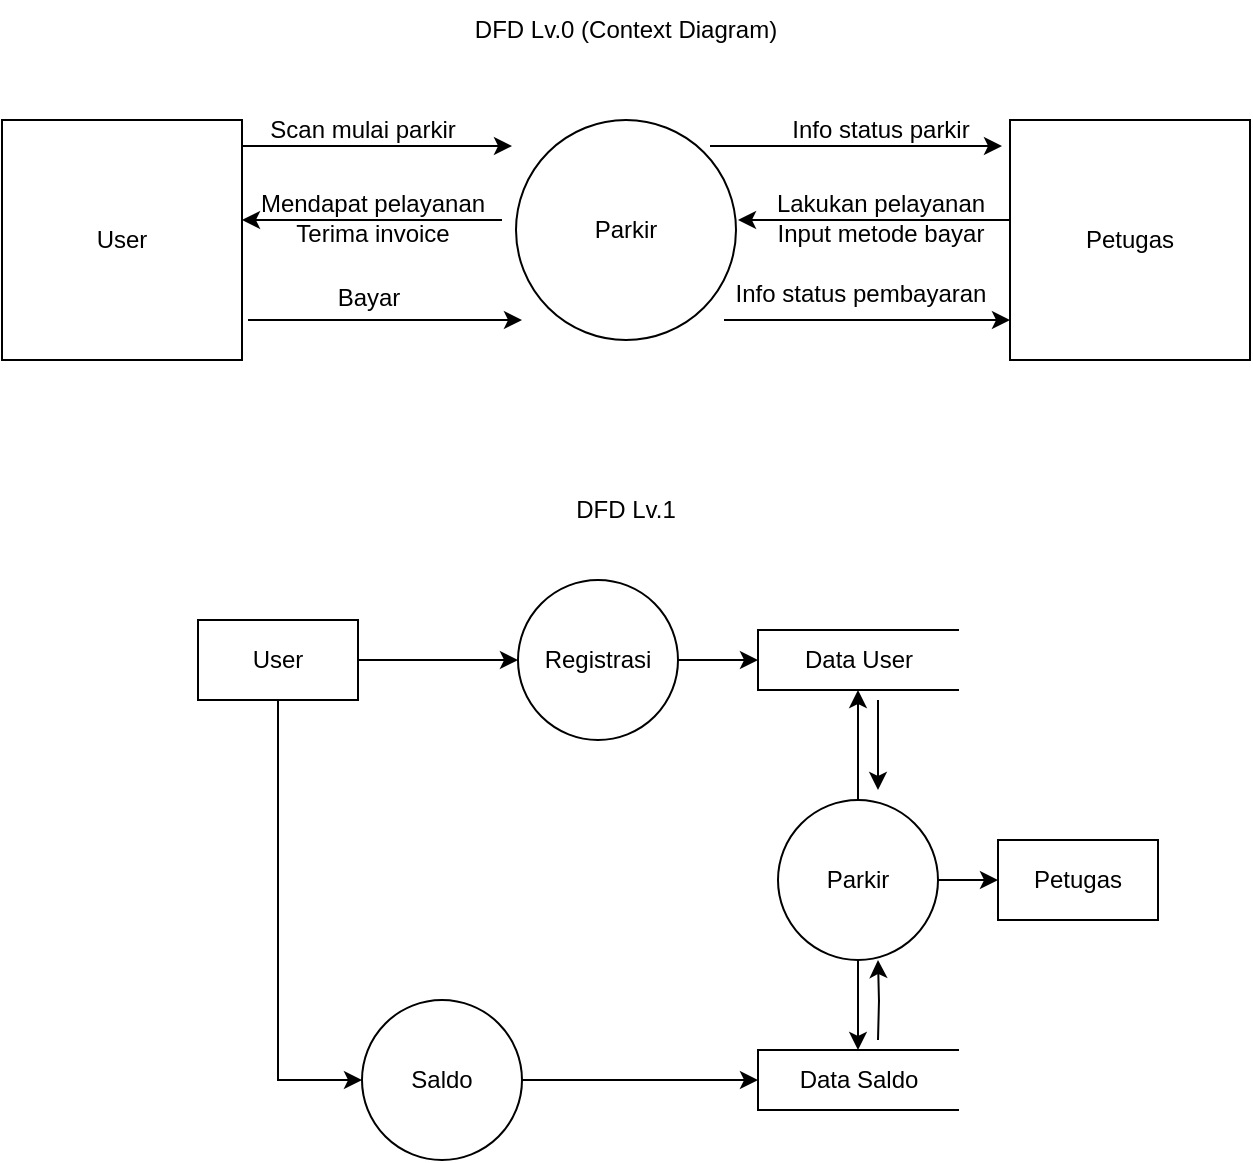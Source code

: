 <mxfile version="20.6.0" type="device"><diagram id="C5RBs43oDa-KdzZeNtuy" name="Page-1"><mxGraphModel dx="868" dy="463" grid="1" gridSize="10" guides="1" tooltips="1" connect="1" arrows="1" fold="1" page="1" pageScale="1" pageWidth="827" pageHeight="1169" math="0" shadow="0"><root><mxCell id="WIyWlLk6GJQsqaUBKTNV-0"/><mxCell id="WIyWlLk6GJQsqaUBKTNV-1" parent="WIyWlLk6GJQsqaUBKTNV-0"/><mxCell id="KQCHj9sFeCx0-ITzKYO3-4" style="edgeStyle=orthogonalEdgeStyle;rounded=0;orthogonalLoop=1;jettySize=auto;html=1;exitX=1;exitY=0.25;exitDx=0;exitDy=0;" parent="WIyWlLk6GJQsqaUBKTNV-1" edge="1"><mxGeometry relative="1" as="geometry"><mxPoint x="222.0" y="93" as="sourcePoint"/><mxPoint x="357" y="93" as="targetPoint"/><Array as="points"><mxPoint x="292" y="93"/></Array></mxGeometry></mxCell><mxCell id="KQCHj9sFeCx0-ITzKYO3-0" value="User" style="rounded=0;whiteSpace=wrap;html=1;" parent="WIyWlLk6GJQsqaUBKTNV-1" vertex="1"><mxGeometry x="102" y="80" width="120" height="120" as="geometry"/></mxCell><mxCell id="KQCHj9sFeCx0-ITzKYO3-10" style="edgeStyle=orthogonalEdgeStyle;rounded=0;orthogonalLoop=1;jettySize=auto;html=1;exitX=0;exitY=0.75;exitDx=0;exitDy=0;" parent="WIyWlLk6GJQsqaUBKTNV-1" edge="1"><mxGeometry relative="1" as="geometry"><mxPoint x="632" y="140" as="sourcePoint"/><mxPoint x="470" y="130" as="targetPoint"/><Array as="points"><mxPoint x="632" y="130"/></Array></mxGeometry></mxCell><mxCell id="KQCHj9sFeCx0-ITzKYO3-2" value="Petugas" style="rounded=0;whiteSpace=wrap;html=1;" parent="WIyWlLk6GJQsqaUBKTNV-1" vertex="1"><mxGeometry x="606" y="80" width="120" height="120" as="geometry"/></mxCell><mxCell id="KQCHj9sFeCx0-ITzKYO3-3" value="Parkir" style="ellipse;whiteSpace=wrap;html=1;aspect=fixed;" parent="WIyWlLk6GJQsqaUBKTNV-1" vertex="1"><mxGeometry x="359" y="80" width="110" height="110" as="geometry"/></mxCell><mxCell id="KQCHj9sFeCx0-ITzKYO3-5" value="Scan mulai parkir" style="text;html=1;align=center;verticalAlign=middle;resizable=0;points=[];autosize=1;strokeColor=none;fillColor=none;" parent="WIyWlLk6GJQsqaUBKTNV-1" vertex="1"><mxGeometry x="222" y="70" width="120" height="30" as="geometry"/></mxCell><mxCell id="KQCHj9sFeCx0-ITzKYO3-8" value="Info status parkir" style="text;html=1;align=center;verticalAlign=middle;resizable=0;points=[];autosize=1;strokeColor=none;fillColor=none;" parent="WIyWlLk6GJQsqaUBKTNV-1" vertex="1"><mxGeometry x="486" y="70" width="110" height="30" as="geometry"/></mxCell><mxCell id="KQCHj9sFeCx0-ITzKYO3-11" value="Input metode bayar" style="text;html=1;align=center;verticalAlign=middle;resizable=0;points=[];autosize=1;strokeColor=none;fillColor=none;" parent="WIyWlLk6GJQsqaUBKTNV-1" vertex="1"><mxGeometry x="476" y="122" width="130" height="30" as="geometry"/></mxCell><mxCell id="KQCHj9sFeCx0-ITzKYO3-13" style="edgeStyle=orthogonalEdgeStyle;rounded=0;orthogonalLoop=1;jettySize=auto;html=1;" parent="WIyWlLk6GJQsqaUBKTNV-1" edge="1"><mxGeometry relative="1" as="geometry"><mxPoint x="352" y="130" as="sourcePoint"/><mxPoint x="222" y="130" as="targetPoint"/><Array as="points"><mxPoint x="289" y="130"/><mxPoint x="222" y="130"/></Array></mxGeometry></mxCell><mxCell id="KQCHj9sFeCx0-ITzKYO3-14" value="Terima invoice" style="text;html=1;align=center;verticalAlign=middle;resizable=0;points=[];autosize=1;strokeColor=none;fillColor=none;" parent="WIyWlLk6GJQsqaUBKTNV-1" vertex="1"><mxGeometry x="237" y="122" width="100" height="30" as="geometry"/></mxCell><mxCell id="KQCHj9sFeCx0-ITzKYO3-16" value="Lakukan pelayanan" style="text;html=1;align=center;verticalAlign=middle;resizable=0;points=[];autosize=1;strokeColor=none;fillColor=none;" parent="WIyWlLk6GJQsqaUBKTNV-1" vertex="1"><mxGeometry x="476" y="107" width="130" height="30" as="geometry"/></mxCell><mxCell id="KQCHj9sFeCx0-ITzKYO3-17" value="Mendapat pelayanan" style="text;html=1;align=center;verticalAlign=middle;resizable=0;points=[];autosize=1;strokeColor=none;fillColor=none;" parent="WIyWlLk6GJQsqaUBKTNV-1" vertex="1"><mxGeometry x="217" y="107" width="140" height="30" as="geometry"/></mxCell><mxCell id="KQCHj9sFeCx0-ITzKYO3-18" style="edgeStyle=orthogonalEdgeStyle;rounded=0;orthogonalLoop=1;jettySize=auto;html=1;exitX=1;exitY=0.25;exitDx=0;exitDy=0;" parent="WIyWlLk6GJQsqaUBKTNV-1" edge="1"><mxGeometry relative="1" as="geometry"><mxPoint x="225.0" y="180" as="sourcePoint"/><mxPoint x="362" y="180" as="targetPoint"/><Array as="points"><mxPoint x="295" y="180"/></Array></mxGeometry></mxCell><mxCell id="KQCHj9sFeCx0-ITzKYO3-19" value="Bayar" style="text;html=1;align=center;verticalAlign=middle;resizable=0;points=[];autosize=1;strokeColor=none;fillColor=none;" parent="WIyWlLk6GJQsqaUBKTNV-1" vertex="1"><mxGeometry x="260" y="154" width="50" height="30" as="geometry"/></mxCell><mxCell id="KQCHj9sFeCx0-ITzKYO3-21" style="edgeStyle=orthogonalEdgeStyle;rounded=0;orthogonalLoop=1;jettySize=auto;html=1;exitX=1;exitY=0.25;exitDx=0;exitDy=0;" parent="WIyWlLk6GJQsqaUBKTNV-1" edge="1"><mxGeometry relative="1" as="geometry"><mxPoint x="463.0" y="180" as="sourcePoint"/><mxPoint x="606" y="180" as="targetPoint"/><Array as="points"><mxPoint x="533" y="180"/></Array></mxGeometry></mxCell><mxCell id="KQCHj9sFeCx0-ITzKYO3-22" value="Info status pembayaran" style="text;html=1;align=center;verticalAlign=middle;resizable=0;points=[];autosize=1;strokeColor=none;fillColor=none;" parent="WIyWlLk6GJQsqaUBKTNV-1" vertex="1"><mxGeometry x="456" y="152" width="150" height="30" as="geometry"/></mxCell><mxCell id="KQCHj9sFeCx0-ITzKYO3-23" style="edgeStyle=orthogonalEdgeStyle;rounded=0;orthogonalLoop=1;jettySize=auto;html=1;exitX=1;exitY=0.25;exitDx=0;exitDy=0;" parent="WIyWlLk6GJQsqaUBKTNV-1" edge="1"><mxGeometry relative="1" as="geometry"><mxPoint x="456.0" y="93" as="sourcePoint"/><mxPoint x="602" y="93" as="targetPoint"/><Array as="points"><mxPoint x="526" y="93"/></Array></mxGeometry></mxCell><mxCell id="KQCHj9sFeCx0-ITzKYO3-30" style="edgeStyle=orthogonalEdgeStyle;rounded=0;orthogonalLoop=1;jettySize=auto;html=1;exitX=1;exitY=0.5;exitDx=0;exitDy=0;entryX=0;entryY=0.5;entryDx=0;entryDy=0;" parent="WIyWlLk6GJQsqaUBKTNV-1" source="KQCHj9sFeCx0-ITzKYO3-25" target="KQCHj9sFeCx0-ITzKYO3-28" edge="1"><mxGeometry relative="1" as="geometry"/></mxCell><mxCell id="KQCHj9sFeCx0-ITzKYO3-33" style="edgeStyle=orthogonalEdgeStyle;rounded=0;orthogonalLoop=1;jettySize=auto;html=1;exitX=0.5;exitY=1;exitDx=0;exitDy=0;entryX=0;entryY=0.5;entryDx=0;entryDy=0;" parent="WIyWlLk6GJQsqaUBKTNV-1" source="KQCHj9sFeCx0-ITzKYO3-25" target="KQCHj9sFeCx0-ITzKYO3-32" edge="1"><mxGeometry relative="1" as="geometry"/></mxCell><mxCell id="KQCHj9sFeCx0-ITzKYO3-25" value="User" style="rounded=0;whiteSpace=wrap;html=1;" parent="WIyWlLk6GJQsqaUBKTNV-1" vertex="1"><mxGeometry x="200" y="330" width="80" height="40" as="geometry"/></mxCell><mxCell id="KQCHj9sFeCx0-ITzKYO3-26" value="DFD Lv.0 (Context Diagram)" style="text;html=1;strokeColor=none;fillColor=none;align=center;verticalAlign=middle;whiteSpace=wrap;rounded=0;" parent="WIyWlLk6GJQsqaUBKTNV-1" vertex="1"><mxGeometry x="331" y="20" width="166" height="30" as="geometry"/></mxCell><mxCell id="KQCHj9sFeCx0-ITzKYO3-27" value="DFD Lv.1" style="text;html=1;strokeColor=none;fillColor=none;align=center;verticalAlign=middle;whiteSpace=wrap;rounded=0;" parent="WIyWlLk6GJQsqaUBKTNV-1" vertex="1"><mxGeometry x="331" y="260" width="166" height="30" as="geometry"/></mxCell><mxCell id="KQCHj9sFeCx0-ITzKYO3-31" style="edgeStyle=orthogonalEdgeStyle;rounded=0;orthogonalLoop=1;jettySize=auto;html=1;exitX=1;exitY=0.5;exitDx=0;exitDy=0;entryX=0;entryY=0.5;entryDx=0;entryDy=0;" parent="WIyWlLk6GJQsqaUBKTNV-1" source="KQCHj9sFeCx0-ITzKYO3-28" target="KQCHj9sFeCx0-ITzKYO3-29" edge="1"><mxGeometry relative="1" as="geometry"/></mxCell><mxCell id="KQCHj9sFeCx0-ITzKYO3-28" value="Registrasi" style="ellipse;whiteSpace=wrap;html=1;aspect=fixed;" parent="WIyWlLk6GJQsqaUBKTNV-1" vertex="1"><mxGeometry x="360" y="310" width="80" height="80" as="geometry"/></mxCell><mxCell id="KQCHj9sFeCx0-ITzKYO3-29" value="Data User" style="html=1;dashed=0;whitespace=wrap;shape=partialRectangle;right=0;" parent="WIyWlLk6GJQsqaUBKTNV-1" vertex="1"><mxGeometry x="480" y="335" width="100" height="30" as="geometry"/></mxCell><mxCell id="KQCHj9sFeCx0-ITzKYO3-36" style="edgeStyle=orthogonalEdgeStyle;rounded=0;orthogonalLoop=1;jettySize=auto;html=1;exitX=1;exitY=0.5;exitDx=0;exitDy=0;" parent="WIyWlLk6GJQsqaUBKTNV-1" source="KQCHj9sFeCx0-ITzKYO3-32" target="KQCHj9sFeCx0-ITzKYO3-35" edge="1"><mxGeometry relative="1" as="geometry"/></mxCell><mxCell id="KQCHj9sFeCx0-ITzKYO3-32" value="Saldo" style="ellipse;whiteSpace=wrap;html=1;aspect=fixed;" parent="WIyWlLk6GJQsqaUBKTNV-1" vertex="1"><mxGeometry x="282" y="520" width="80" height="80" as="geometry"/></mxCell><mxCell id="KQCHj9sFeCx0-ITzKYO3-40" value="" style="edgeStyle=orthogonalEdgeStyle;rounded=0;orthogonalLoop=1;jettySize=auto;html=1;" parent="WIyWlLk6GJQsqaUBKTNV-1" source="KQCHj9sFeCx0-ITzKYO3-34" target="KQCHj9sFeCx0-ITzKYO3-35" edge="1"><mxGeometry relative="1" as="geometry"/></mxCell><mxCell id="KQCHj9sFeCx0-ITzKYO3-41" value="" style="edgeStyle=orthogonalEdgeStyle;rounded=0;orthogonalLoop=1;jettySize=auto;html=1;" parent="WIyWlLk6GJQsqaUBKTNV-1" source="KQCHj9sFeCx0-ITzKYO3-34" target="KQCHj9sFeCx0-ITzKYO3-29" edge="1"><mxGeometry relative="1" as="geometry"/></mxCell><mxCell id="KQCHj9sFeCx0-ITzKYO3-46" value="" style="edgeStyle=orthogonalEdgeStyle;rounded=0;orthogonalLoop=1;jettySize=auto;html=1;" parent="WIyWlLk6GJQsqaUBKTNV-1" source="KQCHj9sFeCx0-ITzKYO3-34" target="KQCHj9sFeCx0-ITzKYO3-45" edge="1"><mxGeometry relative="1" as="geometry"/></mxCell><mxCell id="KQCHj9sFeCx0-ITzKYO3-34" value="Parkir" style="ellipse;whiteSpace=wrap;html=1;aspect=fixed;" parent="WIyWlLk6GJQsqaUBKTNV-1" vertex="1"><mxGeometry x="490" y="420" width="80" height="80" as="geometry"/></mxCell><mxCell id="KQCHj9sFeCx0-ITzKYO3-35" value="Data Saldo" style="html=1;dashed=0;whitespace=wrap;shape=partialRectangle;right=0;" parent="WIyWlLk6GJQsqaUBKTNV-1" vertex="1"><mxGeometry x="480" y="545" width="100" height="30" as="geometry"/></mxCell><mxCell id="KQCHj9sFeCx0-ITzKYO3-42" value="" style="edgeStyle=orthogonalEdgeStyle;rounded=0;orthogonalLoop=1;jettySize=auto;html=1;" parent="WIyWlLk6GJQsqaUBKTNV-1" edge="1"><mxGeometry relative="1" as="geometry"><mxPoint x="540" y="370" as="sourcePoint"/><mxPoint x="540" y="415" as="targetPoint"/></mxGeometry></mxCell><mxCell id="KQCHj9sFeCx0-ITzKYO3-43" value="" style="edgeStyle=orthogonalEdgeStyle;rounded=0;orthogonalLoop=1;jettySize=auto;html=1;" parent="WIyWlLk6GJQsqaUBKTNV-1" edge="1"><mxGeometry relative="1" as="geometry"><mxPoint x="540" y="540" as="sourcePoint"/><mxPoint x="540" y="500" as="targetPoint"/></mxGeometry></mxCell><mxCell id="KQCHj9sFeCx0-ITzKYO3-45" value="Petugas" style="rounded=0;whiteSpace=wrap;html=1;" parent="WIyWlLk6GJQsqaUBKTNV-1" vertex="1"><mxGeometry x="600" y="440" width="80" height="40" as="geometry"/></mxCell></root></mxGraphModel></diagram></mxfile>